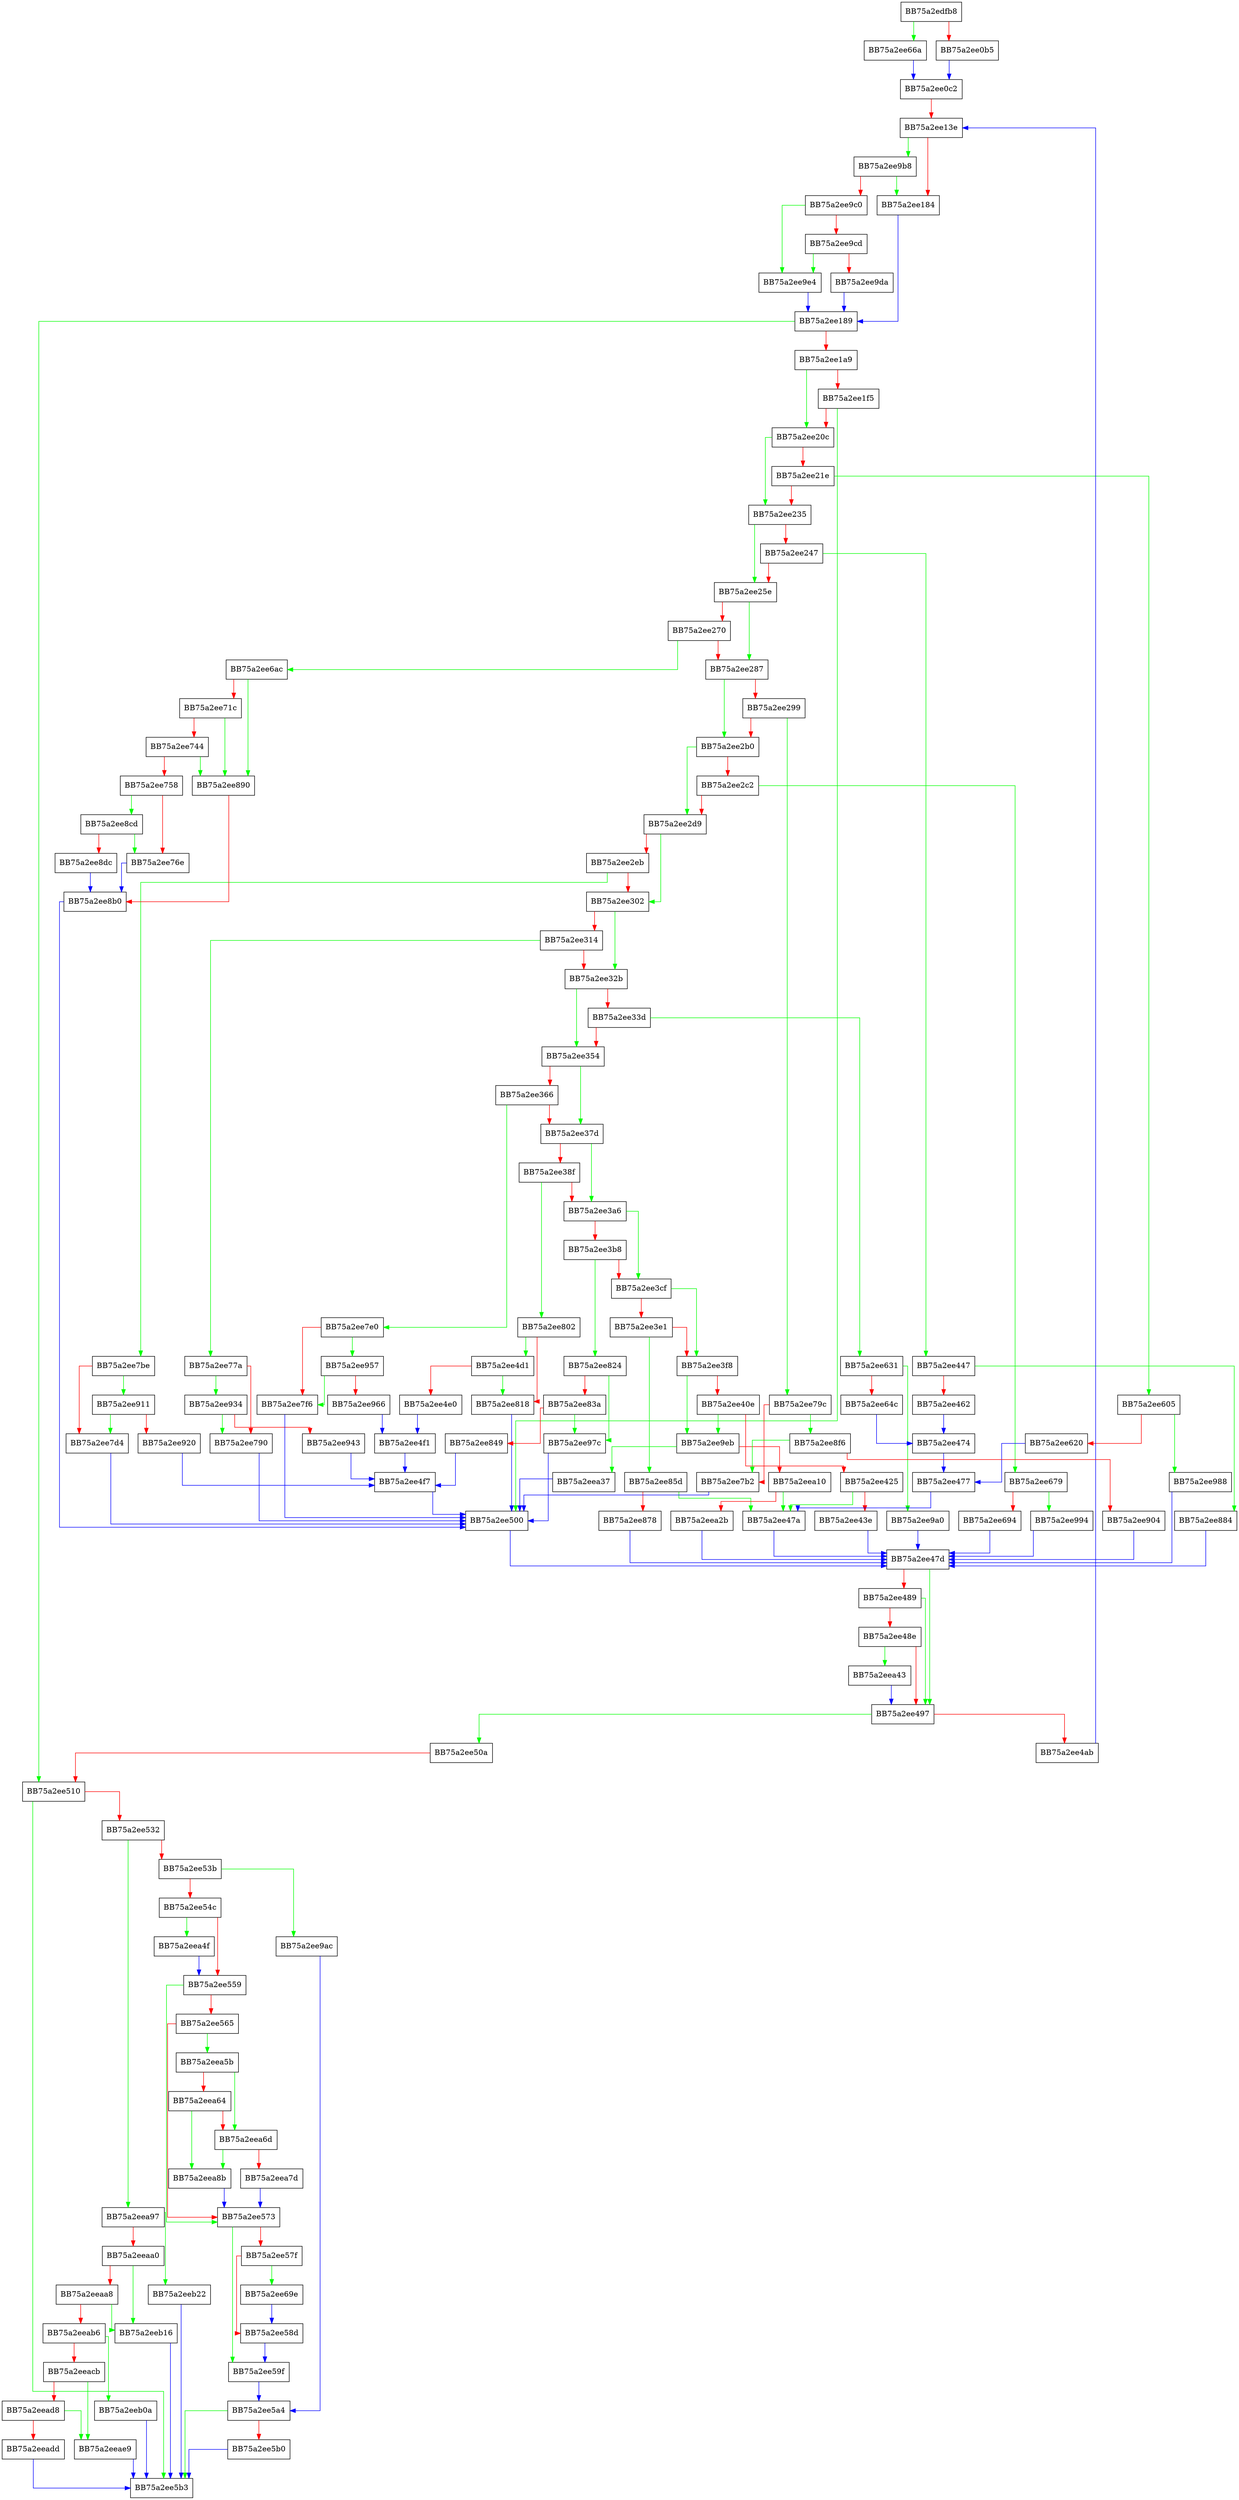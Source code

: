digraph parse_event_string {
  node [shape="box"];
  graph [splines=ortho];
  BB75a2edfb8 -> BB75a2ee66a [color="green"];
  BB75a2edfb8 -> BB75a2ee0b5 [color="red"];
  BB75a2ee0b5 -> BB75a2ee0c2 [color="blue"];
  BB75a2ee0c2 -> BB75a2ee13e [color="red"];
  BB75a2ee13e -> BB75a2ee9b8 [color="green"];
  BB75a2ee13e -> BB75a2ee184 [color="red"];
  BB75a2ee184 -> BB75a2ee189 [color="blue"];
  BB75a2ee189 -> BB75a2ee510 [color="green"];
  BB75a2ee189 -> BB75a2ee1a9 [color="red"];
  BB75a2ee1a9 -> BB75a2ee20c [color="green"];
  BB75a2ee1a9 -> BB75a2ee1f5 [color="red"];
  BB75a2ee1f5 -> BB75a2ee500 [color="green"];
  BB75a2ee1f5 -> BB75a2ee20c [color="red"];
  BB75a2ee20c -> BB75a2ee235 [color="green"];
  BB75a2ee20c -> BB75a2ee21e [color="red"];
  BB75a2ee21e -> BB75a2ee605 [color="green"];
  BB75a2ee21e -> BB75a2ee235 [color="red"];
  BB75a2ee235 -> BB75a2ee25e [color="green"];
  BB75a2ee235 -> BB75a2ee247 [color="red"];
  BB75a2ee247 -> BB75a2ee447 [color="green"];
  BB75a2ee247 -> BB75a2ee25e [color="red"];
  BB75a2ee25e -> BB75a2ee287 [color="green"];
  BB75a2ee25e -> BB75a2ee270 [color="red"];
  BB75a2ee270 -> BB75a2ee6ac [color="green"];
  BB75a2ee270 -> BB75a2ee287 [color="red"];
  BB75a2ee287 -> BB75a2ee2b0 [color="green"];
  BB75a2ee287 -> BB75a2ee299 [color="red"];
  BB75a2ee299 -> BB75a2ee79c [color="green"];
  BB75a2ee299 -> BB75a2ee2b0 [color="red"];
  BB75a2ee2b0 -> BB75a2ee2d9 [color="green"];
  BB75a2ee2b0 -> BB75a2ee2c2 [color="red"];
  BB75a2ee2c2 -> BB75a2ee679 [color="green"];
  BB75a2ee2c2 -> BB75a2ee2d9 [color="red"];
  BB75a2ee2d9 -> BB75a2ee302 [color="green"];
  BB75a2ee2d9 -> BB75a2ee2eb [color="red"];
  BB75a2ee2eb -> BB75a2ee7be [color="green"];
  BB75a2ee2eb -> BB75a2ee302 [color="red"];
  BB75a2ee302 -> BB75a2ee32b [color="green"];
  BB75a2ee302 -> BB75a2ee314 [color="red"];
  BB75a2ee314 -> BB75a2ee77a [color="green"];
  BB75a2ee314 -> BB75a2ee32b [color="red"];
  BB75a2ee32b -> BB75a2ee354 [color="green"];
  BB75a2ee32b -> BB75a2ee33d [color="red"];
  BB75a2ee33d -> BB75a2ee631 [color="green"];
  BB75a2ee33d -> BB75a2ee354 [color="red"];
  BB75a2ee354 -> BB75a2ee37d [color="green"];
  BB75a2ee354 -> BB75a2ee366 [color="red"];
  BB75a2ee366 -> BB75a2ee7e0 [color="green"];
  BB75a2ee366 -> BB75a2ee37d [color="red"];
  BB75a2ee37d -> BB75a2ee3a6 [color="green"];
  BB75a2ee37d -> BB75a2ee38f [color="red"];
  BB75a2ee38f -> BB75a2ee802 [color="green"];
  BB75a2ee38f -> BB75a2ee3a6 [color="red"];
  BB75a2ee3a6 -> BB75a2ee3cf [color="green"];
  BB75a2ee3a6 -> BB75a2ee3b8 [color="red"];
  BB75a2ee3b8 -> BB75a2ee824 [color="green"];
  BB75a2ee3b8 -> BB75a2ee3cf [color="red"];
  BB75a2ee3cf -> BB75a2ee3f8 [color="green"];
  BB75a2ee3cf -> BB75a2ee3e1 [color="red"];
  BB75a2ee3e1 -> BB75a2ee85d [color="green"];
  BB75a2ee3e1 -> BB75a2ee3f8 [color="red"];
  BB75a2ee3f8 -> BB75a2ee9eb [color="green"];
  BB75a2ee3f8 -> BB75a2ee40e [color="red"];
  BB75a2ee40e -> BB75a2ee9eb [color="green"];
  BB75a2ee40e -> BB75a2ee425 [color="red"];
  BB75a2ee425 -> BB75a2ee47a [color="green"];
  BB75a2ee425 -> BB75a2ee43e [color="red"];
  BB75a2ee43e -> BB75a2ee47d [color="blue"];
  BB75a2ee447 -> BB75a2ee884 [color="green"];
  BB75a2ee447 -> BB75a2ee462 [color="red"];
  BB75a2ee462 -> BB75a2ee474 [color="blue"];
  BB75a2ee474 -> BB75a2ee477 [color="blue"];
  BB75a2ee477 -> BB75a2ee47a [color="blue"];
  BB75a2ee47a -> BB75a2ee47d [color="blue"];
  BB75a2ee47d -> BB75a2ee497 [color="green"];
  BB75a2ee47d -> BB75a2ee489 [color="red"];
  BB75a2ee489 -> BB75a2ee497 [color="green"];
  BB75a2ee489 -> BB75a2ee48e [color="red"];
  BB75a2ee48e -> BB75a2eea43 [color="green"];
  BB75a2ee48e -> BB75a2ee497 [color="red"];
  BB75a2ee497 -> BB75a2ee50a [color="green"];
  BB75a2ee497 -> BB75a2ee4ab [color="red"];
  BB75a2ee4ab -> BB75a2ee13e [color="blue"];
  BB75a2ee4d1 -> BB75a2ee818 [color="green"];
  BB75a2ee4d1 -> BB75a2ee4e0 [color="red"];
  BB75a2ee4e0 -> BB75a2ee4f1 [color="blue"];
  BB75a2ee4f1 -> BB75a2ee4f7 [color="blue"];
  BB75a2ee4f7 -> BB75a2ee500 [color="blue"];
  BB75a2ee500 -> BB75a2ee47d [color="blue"];
  BB75a2ee50a -> BB75a2ee510 [color="red"];
  BB75a2ee510 -> BB75a2ee5b3 [color="green"];
  BB75a2ee510 -> BB75a2ee532 [color="red"];
  BB75a2ee532 -> BB75a2eea97 [color="green"];
  BB75a2ee532 -> BB75a2ee53b [color="red"];
  BB75a2ee53b -> BB75a2ee9ac [color="green"];
  BB75a2ee53b -> BB75a2ee54c [color="red"];
  BB75a2ee54c -> BB75a2eea4f [color="green"];
  BB75a2ee54c -> BB75a2ee559 [color="red"];
  BB75a2ee559 -> BB75a2ee573 [color="green"];
  BB75a2ee559 -> BB75a2ee565 [color="red"];
  BB75a2ee565 -> BB75a2eea5b [color="green"];
  BB75a2ee565 -> BB75a2ee573 [color="red"];
  BB75a2ee573 -> BB75a2ee59f [color="green"];
  BB75a2ee573 -> BB75a2ee57f [color="red"];
  BB75a2ee57f -> BB75a2ee69e [color="green"];
  BB75a2ee57f -> BB75a2ee58d [color="red"];
  BB75a2ee58d -> BB75a2ee59f [color="blue"];
  BB75a2ee59f -> BB75a2ee5a4 [color="blue"];
  BB75a2ee5a4 -> BB75a2ee5b3 [color="green"];
  BB75a2ee5a4 -> BB75a2ee5b0 [color="red"];
  BB75a2ee5b0 -> BB75a2ee5b3 [color="blue"];
  BB75a2ee605 -> BB75a2ee988 [color="green"];
  BB75a2ee605 -> BB75a2ee620 [color="red"];
  BB75a2ee620 -> BB75a2ee477 [color="blue"];
  BB75a2ee631 -> BB75a2ee9a0 [color="green"];
  BB75a2ee631 -> BB75a2ee64c [color="red"];
  BB75a2ee64c -> BB75a2ee474 [color="blue"];
  BB75a2ee66a -> BB75a2ee0c2 [color="blue"];
  BB75a2ee679 -> BB75a2ee994 [color="green"];
  BB75a2ee679 -> BB75a2ee694 [color="red"];
  BB75a2ee694 -> BB75a2ee47d [color="blue"];
  BB75a2ee69e -> BB75a2ee58d [color="blue"];
  BB75a2ee6ac -> BB75a2ee890 [color="green"];
  BB75a2ee6ac -> BB75a2ee71c [color="red"];
  BB75a2ee71c -> BB75a2ee890 [color="green"];
  BB75a2ee71c -> BB75a2ee744 [color="red"];
  BB75a2ee744 -> BB75a2ee890 [color="green"];
  BB75a2ee744 -> BB75a2ee758 [color="red"];
  BB75a2ee758 -> BB75a2ee8cd [color="green"];
  BB75a2ee758 -> BB75a2ee76e [color="red"];
  BB75a2ee76e -> BB75a2ee8b0 [color="blue"];
  BB75a2ee77a -> BB75a2ee934 [color="green"];
  BB75a2ee77a -> BB75a2ee790 [color="red"];
  BB75a2ee790 -> BB75a2ee500 [color="blue"];
  BB75a2ee79c -> BB75a2ee8f6 [color="green"];
  BB75a2ee79c -> BB75a2ee7b2 [color="red"];
  BB75a2ee7b2 -> BB75a2ee500 [color="blue"];
  BB75a2ee7be -> BB75a2ee911 [color="green"];
  BB75a2ee7be -> BB75a2ee7d4 [color="red"];
  BB75a2ee7d4 -> BB75a2ee500 [color="blue"];
  BB75a2ee7e0 -> BB75a2ee957 [color="green"];
  BB75a2ee7e0 -> BB75a2ee7f6 [color="red"];
  BB75a2ee7f6 -> BB75a2ee500 [color="blue"];
  BB75a2ee802 -> BB75a2ee4d1 [color="green"];
  BB75a2ee802 -> BB75a2ee818 [color="red"];
  BB75a2ee818 -> BB75a2ee500 [color="blue"];
  BB75a2ee824 -> BB75a2ee97c [color="green"];
  BB75a2ee824 -> BB75a2ee83a [color="red"];
  BB75a2ee83a -> BB75a2ee97c [color="green"];
  BB75a2ee83a -> BB75a2ee849 [color="red"];
  BB75a2ee849 -> BB75a2ee4f7 [color="blue"];
  BB75a2ee85d -> BB75a2ee47a [color="green"];
  BB75a2ee85d -> BB75a2ee878 [color="red"];
  BB75a2ee878 -> BB75a2ee47d [color="blue"];
  BB75a2ee884 -> BB75a2ee47d [color="blue"];
  BB75a2ee890 -> BB75a2ee8b0 [color="red"];
  BB75a2ee8b0 -> BB75a2ee500 [color="blue"];
  BB75a2ee8cd -> BB75a2ee76e [color="green"];
  BB75a2ee8cd -> BB75a2ee8dc [color="red"];
  BB75a2ee8dc -> BB75a2ee8b0 [color="blue"];
  BB75a2ee8f6 -> BB75a2ee7b2 [color="green"];
  BB75a2ee8f6 -> BB75a2ee904 [color="red"];
  BB75a2ee904 -> BB75a2ee47d [color="blue"];
  BB75a2ee911 -> BB75a2ee7d4 [color="green"];
  BB75a2ee911 -> BB75a2ee920 [color="red"];
  BB75a2ee920 -> BB75a2ee4f7 [color="blue"];
  BB75a2ee934 -> BB75a2ee790 [color="green"];
  BB75a2ee934 -> BB75a2ee943 [color="red"];
  BB75a2ee943 -> BB75a2ee4f7 [color="blue"];
  BB75a2ee957 -> BB75a2ee7f6 [color="green"];
  BB75a2ee957 -> BB75a2ee966 [color="red"];
  BB75a2ee966 -> BB75a2ee4f1 [color="blue"];
  BB75a2ee97c -> BB75a2ee500 [color="blue"];
  BB75a2ee988 -> BB75a2ee47d [color="blue"];
  BB75a2ee994 -> BB75a2ee47d [color="blue"];
  BB75a2ee9a0 -> BB75a2ee47d [color="blue"];
  BB75a2ee9ac -> BB75a2ee5a4 [color="blue"];
  BB75a2ee9b8 -> BB75a2ee184 [color="green"];
  BB75a2ee9b8 -> BB75a2ee9c0 [color="red"];
  BB75a2ee9c0 -> BB75a2ee9e4 [color="green"];
  BB75a2ee9c0 -> BB75a2ee9cd [color="red"];
  BB75a2ee9cd -> BB75a2ee9e4 [color="green"];
  BB75a2ee9cd -> BB75a2ee9da [color="red"];
  BB75a2ee9da -> BB75a2ee189 [color="blue"];
  BB75a2ee9e4 -> BB75a2ee189 [color="blue"];
  BB75a2ee9eb -> BB75a2eea37 [color="green"];
  BB75a2ee9eb -> BB75a2eea10 [color="red"];
  BB75a2eea10 -> BB75a2ee47a [color="green"];
  BB75a2eea10 -> BB75a2eea2b [color="red"];
  BB75a2eea2b -> BB75a2ee47d [color="blue"];
  BB75a2eea37 -> BB75a2ee500 [color="blue"];
  BB75a2eea43 -> BB75a2ee497 [color="blue"];
  BB75a2eea4f -> BB75a2ee559 [color="blue"];
  BB75a2eea5b -> BB75a2eea6d [color="green"];
  BB75a2eea5b -> BB75a2eea64 [color="red"];
  BB75a2eea64 -> BB75a2eea8b [color="green"];
  BB75a2eea64 -> BB75a2eea6d [color="red"];
  BB75a2eea6d -> BB75a2eea8b [color="green"];
  BB75a2eea6d -> BB75a2eea7d [color="red"];
  BB75a2eea7d -> BB75a2ee573 [color="blue"];
  BB75a2eea8b -> BB75a2ee573 [color="blue"];
  BB75a2eea97 -> BB75a2eeb22 [color="green"];
  BB75a2eea97 -> BB75a2eeaa0 [color="red"];
  BB75a2eeaa0 -> BB75a2eeb16 [color="green"];
  BB75a2eeaa0 -> BB75a2eeaa8 [color="red"];
  BB75a2eeaa8 -> BB75a2eeb16 [color="green"];
  BB75a2eeaa8 -> BB75a2eeab6 [color="red"];
  BB75a2eeab6 -> BB75a2eeb0a [color="green"];
  BB75a2eeab6 -> BB75a2eeacb [color="red"];
  BB75a2eeacb -> BB75a2eeae9 [color="green"];
  BB75a2eeacb -> BB75a2eead8 [color="red"];
  BB75a2eead8 -> BB75a2eeae9 [color="green"];
  BB75a2eead8 -> BB75a2eeadd [color="red"];
  BB75a2eeadd -> BB75a2ee5b3 [color="blue"];
  BB75a2eeae9 -> BB75a2ee5b3 [color="blue"];
  BB75a2eeb0a -> BB75a2ee5b3 [color="blue"];
  BB75a2eeb16 -> BB75a2ee5b3 [color="blue"];
  BB75a2eeb22 -> BB75a2ee5b3 [color="blue"];
}